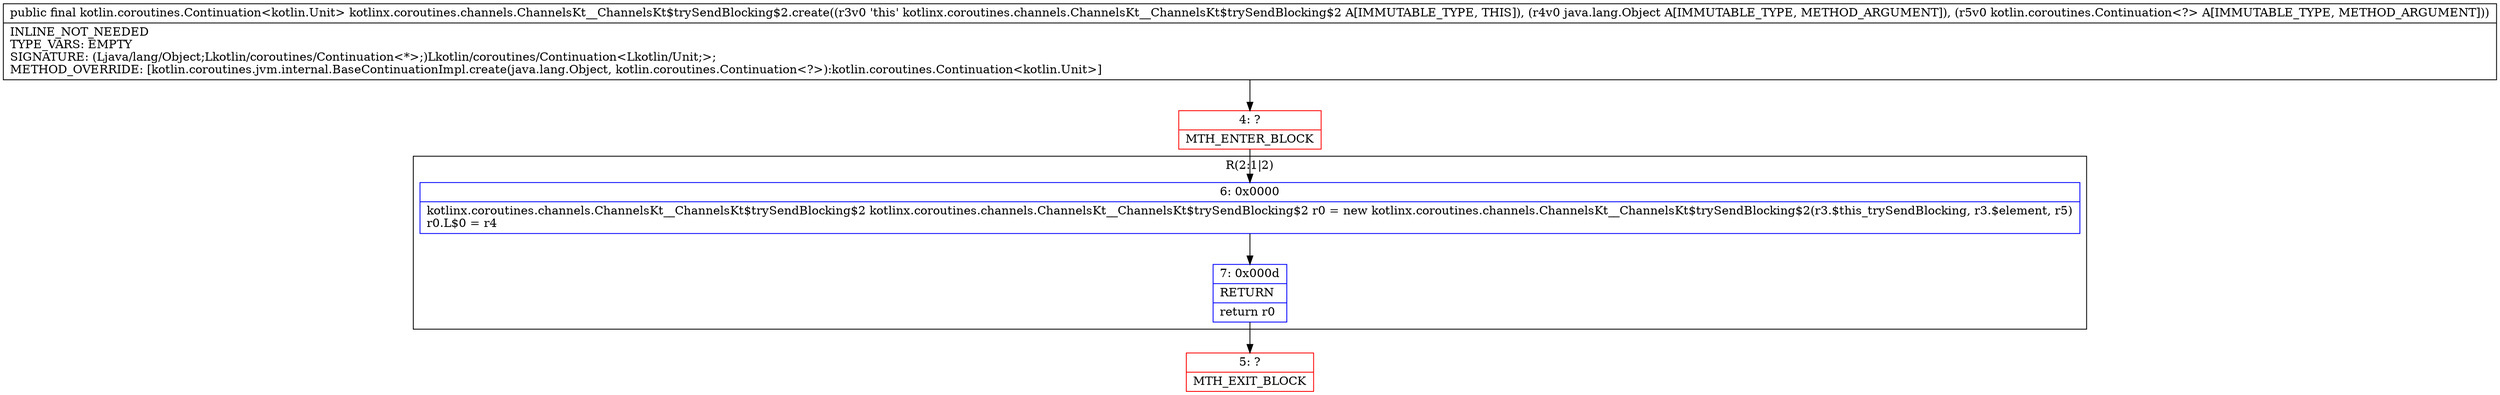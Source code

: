 digraph "CFG forkotlinx.coroutines.channels.ChannelsKt__ChannelsKt$trySendBlocking$2.create(Ljava\/lang\/Object;Lkotlin\/coroutines\/Continuation;)Lkotlin\/coroutines\/Continuation;" {
subgraph cluster_Region_999240144 {
label = "R(2:1|2)";
node [shape=record,color=blue];
Node_6 [shape=record,label="{6\:\ 0x0000|kotlinx.coroutines.channels.ChannelsKt__ChannelsKt$trySendBlocking$2 kotlinx.coroutines.channels.ChannelsKt__ChannelsKt$trySendBlocking$2 r0 = new kotlinx.coroutines.channels.ChannelsKt__ChannelsKt$trySendBlocking$2(r3.$this_trySendBlocking, r3.$element, r5)\lr0.L$0 = r4\l}"];
Node_7 [shape=record,label="{7\:\ 0x000d|RETURN\l|return r0\l}"];
}
Node_4 [shape=record,color=red,label="{4\:\ ?|MTH_ENTER_BLOCK\l}"];
Node_5 [shape=record,color=red,label="{5\:\ ?|MTH_EXIT_BLOCK\l}"];
MethodNode[shape=record,label="{public final kotlin.coroutines.Continuation\<kotlin.Unit\> kotlinx.coroutines.channels.ChannelsKt__ChannelsKt$trySendBlocking$2.create((r3v0 'this' kotlinx.coroutines.channels.ChannelsKt__ChannelsKt$trySendBlocking$2 A[IMMUTABLE_TYPE, THIS]), (r4v0 java.lang.Object A[IMMUTABLE_TYPE, METHOD_ARGUMENT]), (r5v0 kotlin.coroutines.Continuation\<?\> A[IMMUTABLE_TYPE, METHOD_ARGUMENT]))  | INLINE_NOT_NEEDED\lTYPE_VARS: EMPTY\lSIGNATURE: (Ljava\/lang\/Object;Lkotlin\/coroutines\/Continuation\<*\>;)Lkotlin\/coroutines\/Continuation\<Lkotlin\/Unit;\>;\lMETHOD_OVERRIDE: [kotlin.coroutines.jvm.internal.BaseContinuationImpl.create(java.lang.Object, kotlin.coroutines.Continuation\<?\>):kotlin.coroutines.Continuation\<kotlin.Unit\>]\l}"];
MethodNode -> Node_4;Node_6 -> Node_7;
Node_7 -> Node_5;
Node_4 -> Node_6;
}


